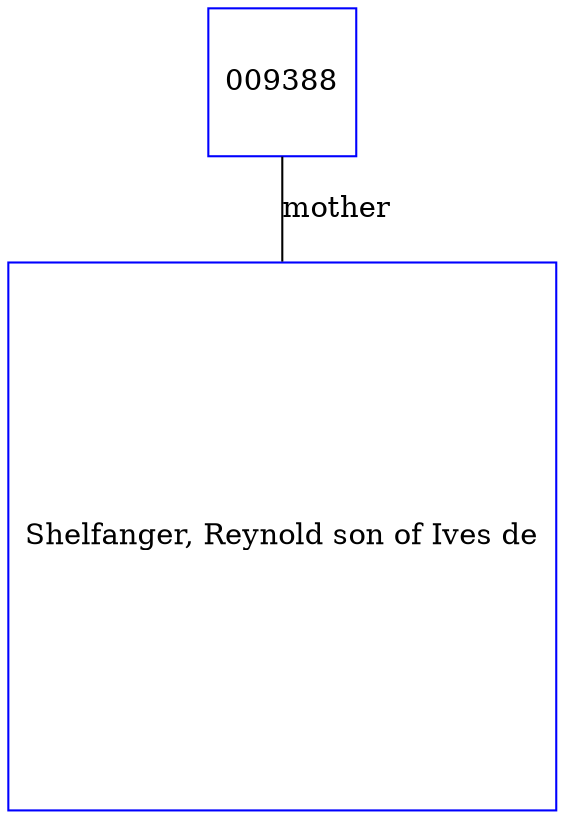 digraph D {
    edge [dir=none];    node [shape=box];    "009387"   [label="Shelfanger, Reynold son of Ives de", shape=box, regular=1, color="blue"] ;
"009388"   [label="009388", shape=box, regular=1, color="blue"] ;
009388->009387 [label="mother",arrowsize=0.0]; 
}